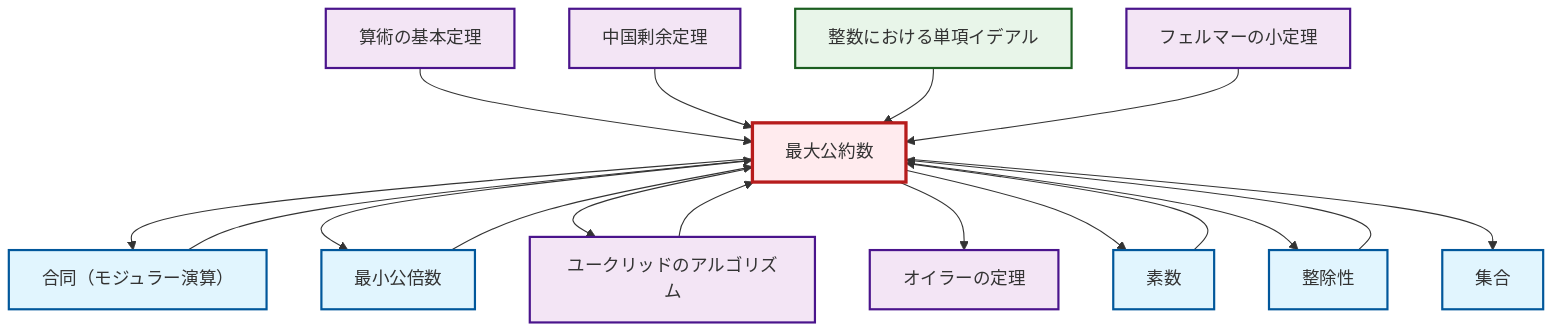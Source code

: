 graph TD
    classDef definition fill:#e1f5fe,stroke:#01579b,stroke-width:2px
    classDef theorem fill:#f3e5f5,stroke:#4a148c,stroke-width:2px
    classDef axiom fill:#fff3e0,stroke:#e65100,stroke-width:2px
    classDef example fill:#e8f5e9,stroke:#1b5e20,stroke-width:2px
    classDef current fill:#ffebee,stroke:#b71c1c,stroke-width:3px
    thm-fundamental-arithmetic["算術の基本定理"]:::theorem
    ex-principal-ideal["整数における単項イデアル"]:::example
    def-set["集合"]:::definition
    def-gcd["最大公約数"]:::definition
    thm-euler["オイラーの定理"]:::theorem
    def-divisibility["整除性"]:::definition
    thm-euclidean-algorithm["ユークリッドのアルゴリズム"]:::theorem
    thm-fermat-little["フェルマーの小定理"]:::theorem
    thm-chinese-remainder["中国剰余定理"]:::theorem
    def-prime["素数"]:::definition
    def-congruence["合同（モジュラー演算）"]:::definition
    def-lcm["最小公倍数"]:::definition
    def-gcd --> def-congruence
    def-gcd --> def-lcm
    def-lcm --> def-gcd
    def-prime --> def-gcd
    thm-fundamental-arithmetic --> def-gcd
    def-gcd --> thm-euclidean-algorithm
    thm-euclidean-algorithm --> def-gcd
    def-gcd --> thm-euler
    thm-chinese-remainder --> def-gcd
    ex-principal-ideal --> def-gcd
    def-gcd --> def-prime
    def-gcd --> def-divisibility
    def-congruence --> def-gcd
    def-gcd --> def-set
    def-divisibility --> def-gcd
    thm-fermat-little --> def-gcd
    class def-gcd current